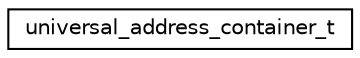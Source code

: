 digraph "Graphical Class Hierarchy"
{
 // LATEX_PDF_SIZE
  edge [fontname="Helvetica",fontsize="10",labelfontname="Helvetica",labelfontsize="10"];
  node [fontname="Helvetica",fontsize="10",shape=record];
  rankdir="LR";
  Node0 [label="universal_address_container_t",height=0.2,width=0.4,color="black", fillcolor="white", style="filled",URL="$structuniversal__address__container__t.html",tooltip="The container descriptor used to identify a universal address entry."];
}
